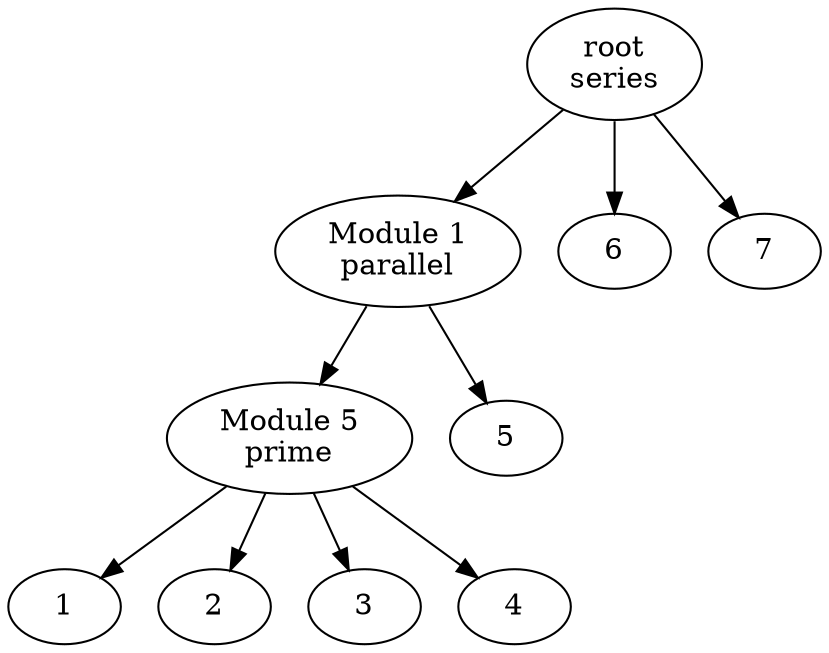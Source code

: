 digraph G
{
    root [label="\N\nseries"]
    "Module 1" [label="\N\nparallel"]
    "Module 5" [label="\N\nprime"]

    root -> 6
    root -> "Module 1";
    root -> 7
    "Module 1" -> 5
    "Module 1" -> "Module 5";
    "Module 5" -> {1 2 3 4}
}

